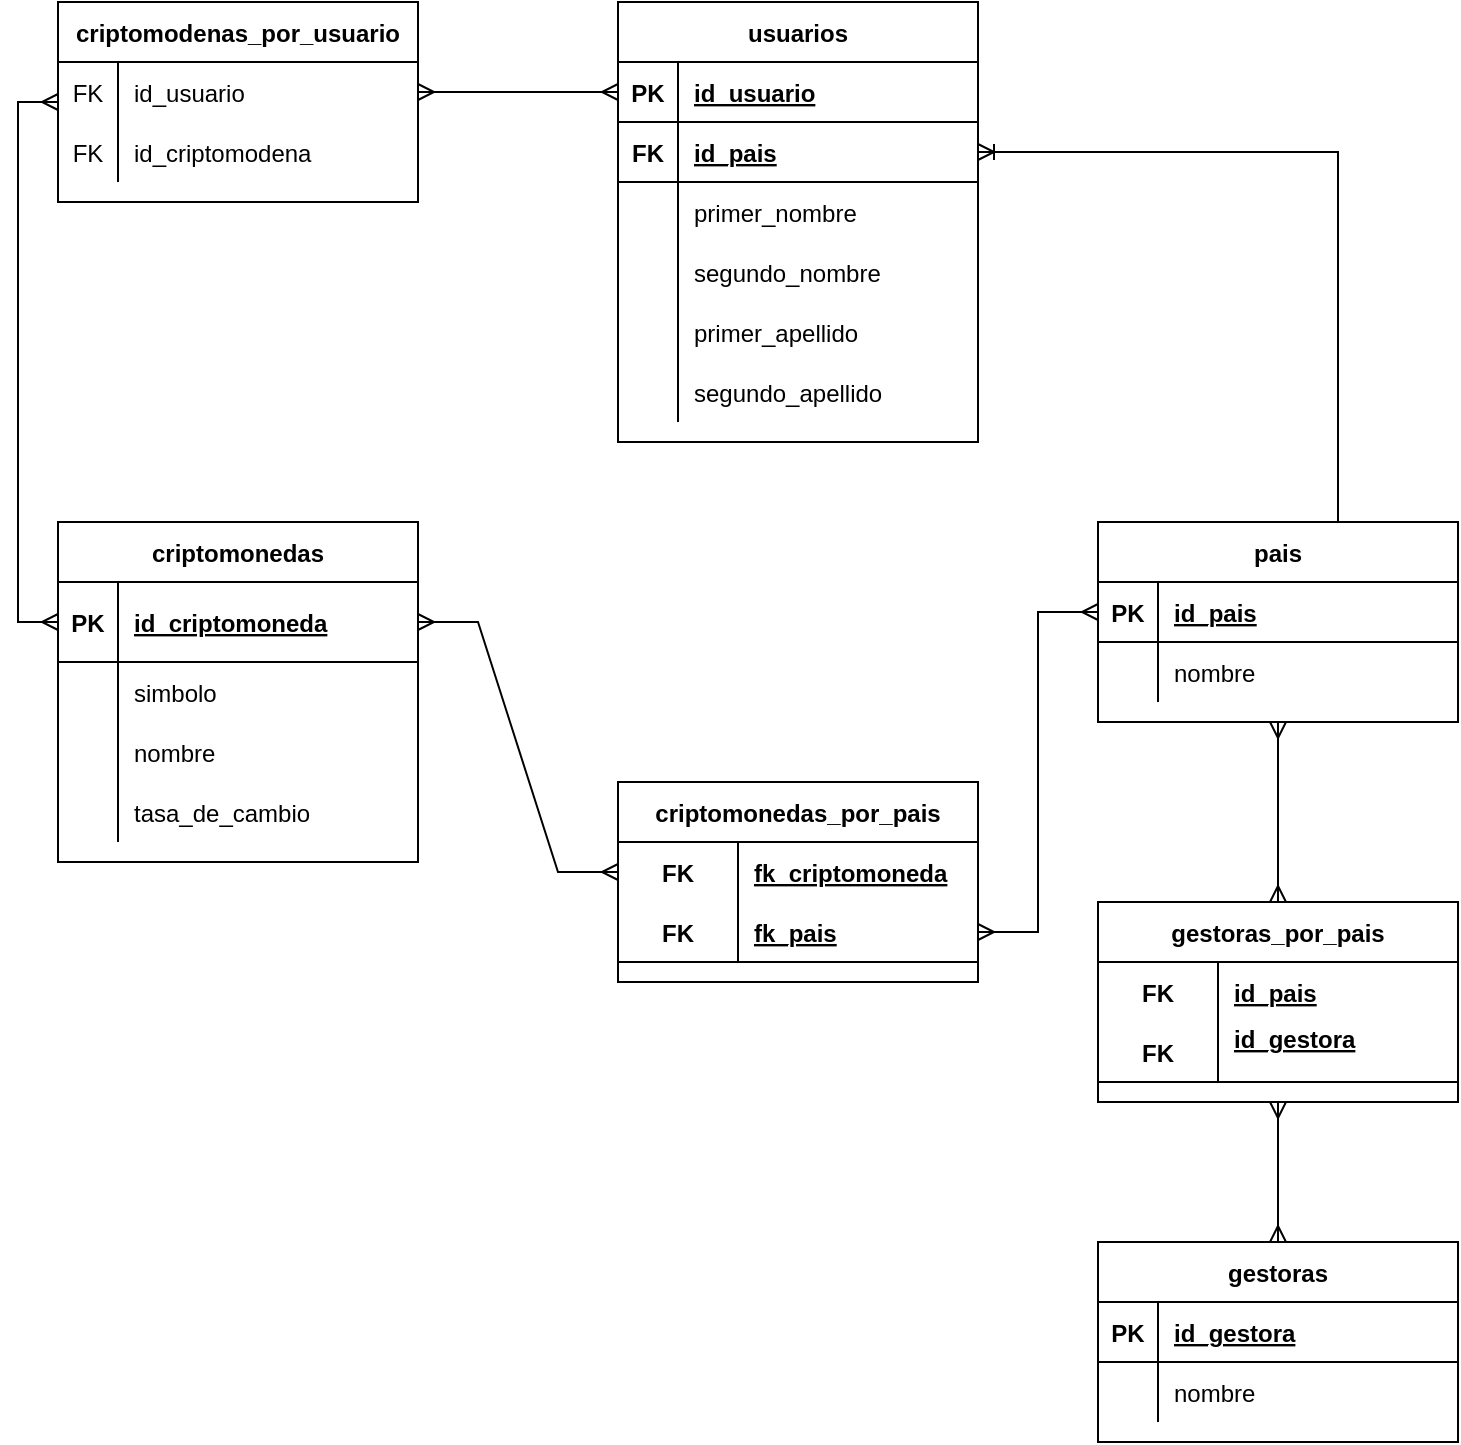 <mxfile version="18.0.7" type="github">
  <diagram id="FrEEflgugw2KHo96Q2rk" name="modelo_ER">
    <mxGraphModel dx="1422" dy="1963" grid="1" gridSize="10" guides="1" tooltips="1" connect="1" arrows="1" fold="1" page="1" pageScale="1" pageWidth="827" pageHeight="1169" math="0" shadow="0">
      <root>
        <mxCell id="0" />
        <mxCell id="1" parent="0" />
        <mxCell id="kMowFgsD80eQF-eSfiXG-1" value="usuarios" style="shape=table;startSize=30;container=1;collapsible=1;childLayout=tableLayout;fixedRows=1;rowLines=0;fontStyle=1;align=center;resizeLast=1;" vertex="1" parent="1">
          <mxGeometry x="340" y="-780" width="180" height="220" as="geometry" />
        </mxCell>
        <mxCell id="kMowFgsD80eQF-eSfiXG-2" value="" style="shape=tableRow;horizontal=0;startSize=0;swimlaneHead=0;swimlaneBody=0;fillColor=none;collapsible=0;dropTarget=0;points=[[0,0.5],[1,0.5]];portConstraint=eastwest;top=0;left=0;right=0;bottom=1;" vertex="1" parent="kMowFgsD80eQF-eSfiXG-1">
          <mxGeometry y="30" width="180" height="30" as="geometry" />
        </mxCell>
        <mxCell id="kMowFgsD80eQF-eSfiXG-3" value="PK" style="shape=partialRectangle;connectable=0;fillColor=none;top=0;left=0;bottom=0;right=0;fontStyle=1;overflow=hidden;" vertex="1" parent="kMowFgsD80eQF-eSfiXG-2">
          <mxGeometry width="30" height="30" as="geometry">
            <mxRectangle width="30" height="30" as="alternateBounds" />
          </mxGeometry>
        </mxCell>
        <mxCell id="kMowFgsD80eQF-eSfiXG-4" value="id_usuario" style="shape=partialRectangle;connectable=0;fillColor=none;top=0;left=0;bottom=0;right=0;align=left;spacingLeft=6;fontStyle=5;overflow=hidden;" vertex="1" parent="kMowFgsD80eQF-eSfiXG-2">
          <mxGeometry x="30" width="150" height="30" as="geometry">
            <mxRectangle width="150" height="30" as="alternateBounds" />
          </mxGeometry>
        </mxCell>
        <mxCell id="kMowFgsD80eQF-eSfiXG-14" style="shape=tableRow;horizontal=0;startSize=0;swimlaneHead=0;swimlaneBody=0;fillColor=none;collapsible=0;dropTarget=0;points=[[0,0.5],[1,0.5]];portConstraint=eastwest;top=0;left=0;right=0;bottom=1;" vertex="1" parent="kMowFgsD80eQF-eSfiXG-1">
          <mxGeometry y="60" width="180" height="30" as="geometry" />
        </mxCell>
        <mxCell id="kMowFgsD80eQF-eSfiXG-15" value="FK" style="shape=partialRectangle;connectable=0;fillColor=none;top=0;left=0;bottom=0;right=0;fontStyle=1;overflow=hidden;" vertex="1" parent="kMowFgsD80eQF-eSfiXG-14">
          <mxGeometry width="30" height="30" as="geometry">
            <mxRectangle width="30" height="30" as="alternateBounds" />
          </mxGeometry>
        </mxCell>
        <mxCell id="kMowFgsD80eQF-eSfiXG-16" value="id_pais" style="shape=partialRectangle;connectable=0;fillColor=none;top=0;left=0;bottom=0;right=0;align=left;spacingLeft=6;fontStyle=5;overflow=hidden;" vertex="1" parent="kMowFgsD80eQF-eSfiXG-14">
          <mxGeometry x="30" width="150" height="30" as="geometry">
            <mxRectangle width="150" height="30" as="alternateBounds" />
          </mxGeometry>
        </mxCell>
        <mxCell id="kMowFgsD80eQF-eSfiXG-5" value="" style="shape=tableRow;horizontal=0;startSize=0;swimlaneHead=0;swimlaneBody=0;fillColor=none;collapsible=0;dropTarget=0;points=[[0,0.5],[1,0.5]];portConstraint=eastwest;top=0;left=0;right=0;bottom=0;" vertex="1" parent="kMowFgsD80eQF-eSfiXG-1">
          <mxGeometry y="90" width="180" height="30" as="geometry" />
        </mxCell>
        <mxCell id="kMowFgsD80eQF-eSfiXG-6" value="" style="shape=partialRectangle;connectable=0;fillColor=none;top=0;left=0;bottom=0;right=0;editable=1;overflow=hidden;" vertex="1" parent="kMowFgsD80eQF-eSfiXG-5">
          <mxGeometry width="30" height="30" as="geometry">
            <mxRectangle width="30" height="30" as="alternateBounds" />
          </mxGeometry>
        </mxCell>
        <mxCell id="kMowFgsD80eQF-eSfiXG-7" value="primer_nombre" style="shape=partialRectangle;connectable=0;fillColor=none;top=0;left=0;bottom=0;right=0;align=left;spacingLeft=6;overflow=hidden;" vertex="1" parent="kMowFgsD80eQF-eSfiXG-5">
          <mxGeometry x="30" width="150" height="30" as="geometry">
            <mxRectangle width="150" height="30" as="alternateBounds" />
          </mxGeometry>
        </mxCell>
        <mxCell id="kMowFgsD80eQF-eSfiXG-8" value="" style="shape=tableRow;horizontal=0;startSize=0;swimlaneHead=0;swimlaneBody=0;fillColor=none;collapsible=0;dropTarget=0;points=[[0,0.5],[1,0.5]];portConstraint=eastwest;top=0;left=0;right=0;bottom=0;" vertex="1" parent="kMowFgsD80eQF-eSfiXG-1">
          <mxGeometry y="120" width="180" height="30" as="geometry" />
        </mxCell>
        <mxCell id="kMowFgsD80eQF-eSfiXG-9" value="" style="shape=partialRectangle;connectable=0;fillColor=none;top=0;left=0;bottom=0;right=0;editable=1;overflow=hidden;" vertex="1" parent="kMowFgsD80eQF-eSfiXG-8">
          <mxGeometry width="30" height="30" as="geometry">
            <mxRectangle width="30" height="30" as="alternateBounds" />
          </mxGeometry>
        </mxCell>
        <mxCell id="kMowFgsD80eQF-eSfiXG-10" value="segundo_nombre" style="shape=partialRectangle;connectable=0;fillColor=none;top=0;left=0;bottom=0;right=0;align=left;spacingLeft=6;overflow=hidden;" vertex="1" parent="kMowFgsD80eQF-eSfiXG-8">
          <mxGeometry x="30" width="150" height="30" as="geometry">
            <mxRectangle width="150" height="30" as="alternateBounds" />
          </mxGeometry>
        </mxCell>
        <mxCell id="kMowFgsD80eQF-eSfiXG-11" value="" style="shape=tableRow;horizontal=0;startSize=0;swimlaneHead=0;swimlaneBody=0;fillColor=none;collapsible=0;dropTarget=0;points=[[0,0.5],[1,0.5]];portConstraint=eastwest;top=0;left=0;right=0;bottom=0;" vertex="1" parent="kMowFgsD80eQF-eSfiXG-1">
          <mxGeometry y="150" width="180" height="30" as="geometry" />
        </mxCell>
        <mxCell id="kMowFgsD80eQF-eSfiXG-12" value="" style="shape=partialRectangle;connectable=0;fillColor=none;top=0;left=0;bottom=0;right=0;editable=1;overflow=hidden;" vertex="1" parent="kMowFgsD80eQF-eSfiXG-11">
          <mxGeometry width="30" height="30" as="geometry">
            <mxRectangle width="30" height="30" as="alternateBounds" />
          </mxGeometry>
        </mxCell>
        <mxCell id="kMowFgsD80eQF-eSfiXG-13" value="primer_apellido" style="shape=partialRectangle;connectable=0;fillColor=none;top=0;left=0;bottom=0;right=0;align=left;spacingLeft=6;overflow=hidden;" vertex="1" parent="kMowFgsD80eQF-eSfiXG-11">
          <mxGeometry x="30" width="150" height="30" as="geometry">
            <mxRectangle width="150" height="30" as="alternateBounds" />
          </mxGeometry>
        </mxCell>
        <mxCell id="kMowFgsD80eQF-eSfiXG-17" style="shape=tableRow;horizontal=0;startSize=0;swimlaneHead=0;swimlaneBody=0;fillColor=none;collapsible=0;dropTarget=0;points=[[0,0.5],[1,0.5]];portConstraint=eastwest;top=0;left=0;right=0;bottom=0;" vertex="1" parent="kMowFgsD80eQF-eSfiXG-1">
          <mxGeometry y="180" width="180" height="30" as="geometry" />
        </mxCell>
        <mxCell id="kMowFgsD80eQF-eSfiXG-18" style="shape=partialRectangle;connectable=0;fillColor=none;top=0;left=0;bottom=0;right=0;editable=1;overflow=hidden;" vertex="1" parent="kMowFgsD80eQF-eSfiXG-17">
          <mxGeometry width="30" height="30" as="geometry">
            <mxRectangle width="30" height="30" as="alternateBounds" />
          </mxGeometry>
        </mxCell>
        <mxCell id="kMowFgsD80eQF-eSfiXG-19" value="segundo_apellido" style="shape=partialRectangle;connectable=0;fillColor=none;top=0;left=0;bottom=0;right=0;align=left;spacingLeft=6;overflow=hidden;" vertex="1" parent="kMowFgsD80eQF-eSfiXG-17">
          <mxGeometry x="30" width="150" height="30" as="geometry">
            <mxRectangle width="150" height="30" as="alternateBounds" />
          </mxGeometry>
        </mxCell>
        <mxCell id="kMowFgsD80eQF-eSfiXG-20" value="criptomonedas" style="shape=table;startSize=30;container=1;collapsible=1;childLayout=tableLayout;fixedRows=1;rowLines=0;fontStyle=1;align=center;resizeLast=1;" vertex="1" parent="1">
          <mxGeometry x="60" y="-520" width="180" height="170" as="geometry" />
        </mxCell>
        <mxCell id="kMowFgsD80eQF-eSfiXG-21" value="" style="shape=tableRow;horizontal=0;startSize=0;swimlaneHead=0;swimlaneBody=0;fillColor=none;collapsible=0;dropTarget=0;points=[[0,0.5],[1,0.5]];portConstraint=eastwest;top=0;left=0;right=0;bottom=1;" vertex="1" parent="kMowFgsD80eQF-eSfiXG-20">
          <mxGeometry y="30" width="180" height="40" as="geometry" />
        </mxCell>
        <mxCell id="kMowFgsD80eQF-eSfiXG-22" value="PK" style="shape=partialRectangle;connectable=0;fillColor=none;top=0;left=0;bottom=0;right=0;fontStyle=1;overflow=hidden;" vertex="1" parent="kMowFgsD80eQF-eSfiXG-21">
          <mxGeometry width="30" height="40" as="geometry">
            <mxRectangle width="30" height="40" as="alternateBounds" />
          </mxGeometry>
        </mxCell>
        <mxCell id="kMowFgsD80eQF-eSfiXG-23" value="id_criptomoneda" style="shape=partialRectangle;connectable=0;fillColor=none;top=0;left=0;bottom=0;right=0;align=left;spacingLeft=6;fontStyle=5;overflow=hidden;" vertex="1" parent="kMowFgsD80eQF-eSfiXG-21">
          <mxGeometry x="30" width="150" height="40" as="geometry">
            <mxRectangle width="150" height="40" as="alternateBounds" />
          </mxGeometry>
        </mxCell>
        <mxCell id="kMowFgsD80eQF-eSfiXG-24" value="" style="shape=tableRow;horizontal=0;startSize=0;swimlaneHead=0;swimlaneBody=0;fillColor=none;collapsible=0;dropTarget=0;points=[[0,0.5],[1,0.5]];portConstraint=eastwest;top=0;left=0;right=0;bottom=0;" vertex="1" parent="kMowFgsD80eQF-eSfiXG-20">
          <mxGeometry y="70" width="180" height="30" as="geometry" />
        </mxCell>
        <mxCell id="kMowFgsD80eQF-eSfiXG-25" value="" style="shape=partialRectangle;connectable=0;fillColor=none;top=0;left=0;bottom=0;right=0;editable=1;overflow=hidden;" vertex="1" parent="kMowFgsD80eQF-eSfiXG-24">
          <mxGeometry width="30" height="30" as="geometry">
            <mxRectangle width="30" height="30" as="alternateBounds" />
          </mxGeometry>
        </mxCell>
        <mxCell id="kMowFgsD80eQF-eSfiXG-26" value="simbolo" style="shape=partialRectangle;connectable=0;fillColor=none;top=0;left=0;bottom=0;right=0;align=left;spacingLeft=6;overflow=hidden;" vertex="1" parent="kMowFgsD80eQF-eSfiXG-24">
          <mxGeometry x="30" width="150" height="30" as="geometry">
            <mxRectangle width="150" height="30" as="alternateBounds" />
          </mxGeometry>
        </mxCell>
        <mxCell id="kMowFgsD80eQF-eSfiXG-27" value="" style="shape=tableRow;horizontal=0;startSize=0;swimlaneHead=0;swimlaneBody=0;fillColor=none;collapsible=0;dropTarget=0;points=[[0,0.5],[1,0.5]];portConstraint=eastwest;top=0;left=0;right=0;bottom=0;" vertex="1" parent="kMowFgsD80eQF-eSfiXG-20">
          <mxGeometry y="100" width="180" height="30" as="geometry" />
        </mxCell>
        <mxCell id="kMowFgsD80eQF-eSfiXG-28" value="" style="shape=partialRectangle;connectable=0;fillColor=none;top=0;left=0;bottom=0;right=0;editable=1;overflow=hidden;" vertex="1" parent="kMowFgsD80eQF-eSfiXG-27">
          <mxGeometry width="30" height="30" as="geometry">
            <mxRectangle width="30" height="30" as="alternateBounds" />
          </mxGeometry>
        </mxCell>
        <mxCell id="kMowFgsD80eQF-eSfiXG-29" value="nombre" style="shape=partialRectangle;connectable=0;fillColor=none;top=0;left=0;bottom=0;right=0;align=left;spacingLeft=6;overflow=hidden;" vertex="1" parent="kMowFgsD80eQF-eSfiXG-27">
          <mxGeometry x="30" width="150" height="30" as="geometry">
            <mxRectangle width="150" height="30" as="alternateBounds" />
          </mxGeometry>
        </mxCell>
        <mxCell id="kMowFgsD80eQF-eSfiXG-30" value="" style="shape=tableRow;horizontal=0;startSize=0;swimlaneHead=0;swimlaneBody=0;fillColor=none;collapsible=0;dropTarget=0;points=[[0,0.5],[1,0.5]];portConstraint=eastwest;top=0;left=0;right=0;bottom=0;" vertex="1" parent="kMowFgsD80eQF-eSfiXG-20">
          <mxGeometry y="130" width="180" height="30" as="geometry" />
        </mxCell>
        <mxCell id="kMowFgsD80eQF-eSfiXG-31" value="" style="shape=partialRectangle;connectable=0;fillColor=none;top=0;left=0;bottom=0;right=0;editable=1;overflow=hidden;" vertex="1" parent="kMowFgsD80eQF-eSfiXG-30">
          <mxGeometry width="30" height="30" as="geometry">
            <mxRectangle width="30" height="30" as="alternateBounds" />
          </mxGeometry>
        </mxCell>
        <mxCell id="kMowFgsD80eQF-eSfiXG-32" value="tasa_de_cambio" style="shape=partialRectangle;connectable=0;fillColor=none;top=0;left=0;bottom=0;right=0;align=left;spacingLeft=6;overflow=hidden;" vertex="1" parent="kMowFgsD80eQF-eSfiXG-30">
          <mxGeometry x="30" width="150" height="30" as="geometry">
            <mxRectangle width="150" height="30" as="alternateBounds" />
          </mxGeometry>
        </mxCell>
        <mxCell id="kMowFgsD80eQF-eSfiXG-33" value="pais" style="shape=table;startSize=30;container=1;collapsible=1;childLayout=tableLayout;fixedRows=1;rowLines=0;fontStyle=1;align=center;resizeLast=1;" vertex="1" parent="1">
          <mxGeometry x="580" y="-520" width="180" height="100" as="geometry" />
        </mxCell>
        <mxCell id="kMowFgsD80eQF-eSfiXG-34" value="" style="shape=tableRow;horizontal=0;startSize=0;swimlaneHead=0;swimlaneBody=0;fillColor=none;collapsible=0;dropTarget=0;points=[[0,0.5],[1,0.5]];portConstraint=eastwest;top=0;left=0;right=0;bottom=1;" vertex="1" parent="kMowFgsD80eQF-eSfiXG-33">
          <mxGeometry y="30" width="180" height="30" as="geometry" />
        </mxCell>
        <mxCell id="kMowFgsD80eQF-eSfiXG-35" value="PK" style="shape=partialRectangle;connectable=0;fillColor=none;top=0;left=0;bottom=0;right=0;fontStyle=1;overflow=hidden;" vertex="1" parent="kMowFgsD80eQF-eSfiXG-34">
          <mxGeometry width="30" height="30" as="geometry">
            <mxRectangle width="30" height="30" as="alternateBounds" />
          </mxGeometry>
        </mxCell>
        <mxCell id="kMowFgsD80eQF-eSfiXG-36" value="id_pais" style="shape=partialRectangle;connectable=0;fillColor=none;top=0;left=0;bottom=0;right=0;align=left;spacingLeft=6;fontStyle=5;overflow=hidden;" vertex="1" parent="kMowFgsD80eQF-eSfiXG-34">
          <mxGeometry x="30" width="150" height="30" as="geometry">
            <mxRectangle width="150" height="30" as="alternateBounds" />
          </mxGeometry>
        </mxCell>
        <mxCell id="kMowFgsD80eQF-eSfiXG-37" value="" style="shape=tableRow;horizontal=0;startSize=0;swimlaneHead=0;swimlaneBody=0;fillColor=none;collapsible=0;dropTarget=0;points=[[0,0.5],[1,0.5]];portConstraint=eastwest;top=0;left=0;right=0;bottom=0;" vertex="1" parent="kMowFgsD80eQF-eSfiXG-33">
          <mxGeometry y="60" width="180" height="30" as="geometry" />
        </mxCell>
        <mxCell id="kMowFgsD80eQF-eSfiXG-38" value="" style="shape=partialRectangle;connectable=0;fillColor=none;top=0;left=0;bottom=0;right=0;editable=1;overflow=hidden;" vertex="1" parent="kMowFgsD80eQF-eSfiXG-37">
          <mxGeometry width="30" height="30" as="geometry">
            <mxRectangle width="30" height="30" as="alternateBounds" />
          </mxGeometry>
        </mxCell>
        <mxCell id="kMowFgsD80eQF-eSfiXG-39" value="nombre" style="shape=partialRectangle;connectable=0;fillColor=none;top=0;left=0;bottom=0;right=0;align=left;spacingLeft=6;overflow=hidden;" vertex="1" parent="kMowFgsD80eQF-eSfiXG-37">
          <mxGeometry x="30" width="150" height="30" as="geometry">
            <mxRectangle width="150" height="30" as="alternateBounds" />
          </mxGeometry>
        </mxCell>
        <mxCell id="kMowFgsD80eQF-eSfiXG-46" value="criptomonedas_por_pais" style="shape=table;startSize=30;container=1;collapsible=1;childLayout=tableLayout;fixedRows=1;rowLines=0;fontStyle=1;align=center;resizeLast=1;" vertex="1" parent="1">
          <mxGeometry x="340" y="-390" width="180" height="100" as="geometry" />
        </mxCell>
        <mxCell id="kMowFgsD80eQF-eSfiXG-47" value="" style="shape=tableRow;horizontal=0;startSize=0;swimlaneHead=0;swimlaneBody=0;fillColor=none;collapsible=0;dropTarget=0;points=[[0,0.5],[1,0.5]];portConstraint=eastwest;top=0;left=0;right=0;bottom=0;" vertex="1" parent="kMowFgsD80eQF-eSfiXG-46">
          <mxGeometry y="30" width="180" height="30" as="geometry" />
        </mxCell>
        <mxCell id="kMowFgsD80eQF-eSfiXG-48" value="FK" style="shape=partialRectangle;connectable=0;fillColor=none;top=0;left=0;bottom=0;right=0;fontStyle=1;overflow=hidden;" vertex="1" parent="kMowFgsD80eQF-eSfiXG-47">
          <mxGeometry width="60" height="30" as="geometry">
            <mxRectangle width="60" height="30" as="alternateBounds" />
          </mxGeometry>
        </mxCell>
        <mxCell id="kMowFgsD80eQF-eSfiXG-49" value="fk_criptomoneda" style="shape=partialRectangle;connectable=0;fillColor=none;top=0;left=0;bottom=0;right=0;align=left;spacingLeft=6;fontStyle=5;overflow=hidden;" vertex="1" parent="kMowFgsD80eQF-eSfiXG-47">
          <mxGeometry x="60" width="120" height="30" as="geometry">
            <mxRectangle width="120" height="30" as="alternateBounds" />
          </mxGeometry>
        </mxCell>
        <mxCell id="kMowFgsD80eQF-eSfiXG-50" value="" style="shape=tableRow;horizontal=0;startSize=0;swimlaneHead=0;swimlaneBody=0;fillColor=none;collapsible=0;dropTarget=0;points=[[0,0.5],[1,0.5]];portConstraint=eastwest;top=0;left=0;right=0;bottom=1;" vertex="1" parent="kMowFgsD80eQF-eSfiXG-46">
          <mxGeometry y="60" width="180" height="30" as="geometry" />
        </mxCell>
        <mxCell id="kMowFgsD80eQF-eSfiXG-51" value="FK" style="shape=partialRectangle;connectable=0;fillColor=none;top=0;left=0;bottom=0;right=0;fontStyle=1;overflow=hidden;" vertex="1" parent="kMowFgsD80eQF-eSfiXG-50">
          <mxGeometry width="60" height="30" as="geometry">
            <mxRectangle width="60" height="30" as="alternateBounds" />
          </mxGeometry>
        </mxCell>
        <mxCell id="kMowFgsD80eQF-eSfiXG-52" value="fk_pais" style="shape=partialRectangle;connectable=0;fillColor=none;top=0;left=0;bottom=0;right=0;align=left;spacingLeft=6;fontStyle=5;overflow=hidden;" vertex="1" parent="kMowFgsD80eQF-eSfiXG-50">
          <mxGeometry x="60" width="120" height="30" as="geometry">
            <mxRectangle width="120" height="30" as="alternateBounds" />
          </mxGeometry>
        </mxCell>
        <mxCell id="kMowFgsD80eQF-eSfiXG-59" value="" style="edgeStyle=entityRelationEdgeStyle;fontSize=12;html=1;endArrow=ERmany;startArrow=ERmany;rounded=0;entryX=1;entryY=0.5;entryDx=0;entryDy=0;exitX=0;exitY=0.5;exitDx=0;exitDy=0;" edge="1" parent="1" source="kMowFgsD80eQF-eSfiXG-47" target="kMowFgsD80eQF-eSfiXG-21">
          <mxGeometry width="100" height="100" relative="1" as="geometry">
            <mxPoint x="360" y="-340" as="sourcePoint" />
            <mxPoint x="460" y="-440" as="targetPoint" />
          </mxGeometry>
        </mxCell>
        <mxCell id="kMowFgsD80eQF-eSfiXG-60" value="" style="edgeStyle=entityRelationEdgeStyle;fontSize=12;html=1;endArrow=ERmany;startArrow=ERmany;rounded=0;entryX=0;entryY=0.5;entryDx=0;entryDy=0;exitX=1;exitY=0.5;exitDx=0;exitDy=0;" edge="1" parent="1" source="kMowFgsD80eQF-eSfiXG-50" target="kMowFgsD80eQF-eSfiXG-34">
          <mxGeometry width="100" height="100" relative="1" as="geometry">
            <mxPoint x="540" y="-350" as="sourcePoint" />
            <mxPoint x="640" y="-450" as="targetPoint" />
          </mxGeometry>
        </mxCell>
        <mxCell id="kMowFgsD80eQF-eSfiXG-61" value="" style="edgeStyle=entityRelationEdgeStyle;fontSize=12;html=1;endArrow=ERoneToMany;rounded=0;entryX=1;entryY=0.5;entryDx=0;entryDy=0;" edge="1" parent="1" target="kMowFgsD80eQF-eSfiXG-14">
          <mxGeometry width="100" height="100" relative="1" as="geometry">
            <mxPoint x="670" y="-520" as="sourcePoint" />
            <mxPoint x="600" y="-700" as="targetPoint" />
          </mxGeometry>
        </mxCell>
        <mxCell id="kMowFgsD80eQF-eSfiXG-62" value="criptomodenas_por_usuario" style="shape=table;startSize=30;container=1;collapsible=1;childLayout=tableLayout;fixedRows=1;rowLines=0;fontStyle=1;align=center;resizeLast=1;" vertex="1" parent="1">
          <mxGeometry x="60" y="-780" width="180" height="100" as="geometry" />
        </mxCell>
        <mxCell id="kMowFgsD80eQF-eSfiXG-66" value="" style="shape=tableRow;horizontal=0;startSize=0;swimlaneHead=0;swimlaneBody=0;fillColor=none;collapsible=0;dropTarget=0;points=[[0,0.5],[1,0.5]];portConstraint=eastwest;top=0;left=0;right=0;bottom=0;" vertex="1" parent="kMowFgsD80eQF-eSfiXG-62">
          <mxGeometry y="30" width="180" height="30" as="geometry" />
        </mxCell>
        <mxCell id="kMowFgsD80eQF-eSfiXG-67" value="FK" style="shape=partialRectangle;connectable=0;fillColor=none;top=0;left=0;bottom=0;right=0;editable=1;overflow=hidden;" vertex="1" parent="kMowFgsD80eQF-eSfiXG-66">
          <mxGeometry width="30" height="30" as="geometry">
            <mxRectangle width="30" height="30" as="alternateBounds" />
          </mxGeometry>
        </mxCell>
        <mxCell id="kMowFgsD80eQF-eSfiXG-68" value="id_usuario" style="shape=partialRectangle;connectable=0;fillColor=none;top=0;left=0;bottom=0;right=0;align=left;spacingLeft=6;overflow=hidden;" vertex="1" parent="kMowFgsD80eQF-eSfiXG-66">
          <mxGeometry x="30" width="150" height="30" as="geometry">
            <mxRectangle width="150" height="30" as="alternateBounds" />
          </mxGeometry>
        </mxCell>
        <mxCell id="kMowFgsD80eQF-eSfiXG-69" value="" style="shape=tableRow;horizontal=0;startSize=0;swimlaneHead=0;swimlaneBody=0;fillColor=none;collapsible=0;dropTarget=0;points=[[0,0.5],[1,0.5]];portConstraint=eastwest;top=0;left=0;right=0;bottom=0;" vertex="1" parent="kMowFgsD80eQF-eSfiXG-62">
          <mxGeometry y="60" width="180" height="30" as="geometry" />
        </mxCell>
        <mxCell id="kMowFgsD80eQF-eSfiXG-70" value="FK" style="shape=partialRectangle;connectable=0;fillColor=none;top=0;left=0;bottom=0;right=0;editable=1;overflow=hidden;" vertex="1" parent="kMowFgsD80eQF-eSfiXG-69">
          <mxGeometry width="30" height="30" as="geometry">
            <mxRectangle width="30" height="30" as="alternateBounds" />
          </mxGeometry>
        </mxCell>
        <mxCell id="kMowFgsD80eQF-eSfiXG-71" value="id_criptomodena" style="shape=partialRectangle;connectable=0;fillColor=none;top=0;left=0;bottom=0;right=0;align=left;spacingLeft=6;overflow=hidden;" vertex="1" parent="kMowFgsD80eQF-eSfiXG-69">
          <mxGeometry x="30" width="150" height="30" as="geometry">
            <mxRectangle width="150" height="30" as="alternateBounds" />
          </mxGeometry>
        </mxCell>
        <mxCell id="kMowFgsD80eQF-eSfiXG-75" value="" style="edgeStyle=entityRelationEdgeStyle;fontSize=12;html=1;endArrow=ERmany;startArrow=ERmany;rounded=0;entryX=0;entryY=0.5;entryDx=0;entryDy=0;exitX=1;exitY=0.5;exitDx=0;exitDy=0;" edge="1" parent="1" source="kMowFgsD80eQF-eSfiXG-66" target="kMowFgsD80eQF-eSfiXG-2">
          <mxGeometry width="100" height="100" relative="1" as="geometry">
            <mxPoint x="360" y="-340" as="sourcePoint" />
            <mxPoint x="460" y="-440" as="targetPoint" />
          </mxGeometry>
        </mxCell>
        <mxCell id="kMowFgsD80eQF-eSfiXG-79" style="shape=connector;rounded=0;orthogonalLoop=1;jettySize=auto;html=1;entryX=0;entryY=0.5;entryDx=0;entryDy=0;labelBackgroundColor=default;fontFamily=Helvetica;fontSize=12;fontColor=default;startArrow=ERmany;endArrow=ERmany;strokeColor=default;edgeStyle=orthogonalEdgeStyle;exitX=0;exitY=0.5;exitDx=0;exitDy=0;" edge="1" parent="1" source="kMowFgsD80eQF-eSfiXG-62" target="kMowFgsD80eQF-eSfiXG-21">
          <mxGeometry relative="1" as="geometry">
            <mxPoint x="30" y="-710" as="sourcePoint" />
          </mxGeometry>
        </mxCell>
        <mxCell id="kMowFgsD80eQF-eSfiXG-80" value="gestoras" style="shape=table;startSize=30;container=1;collapsible=1;childLayout=tableLayout;fixedRows=1;rowLines=0;fontStyle=1;align=center;resizeLast=1;fontFamily=Helvetica;fontSize=12;fontColor=default;" vertex="1" parent="1">
          <mxGeometry x="580" y="-160" width="180" height="100" as="geometry" />
        </mxCell>
        <mxCell id="kMowFgsD80eQF-eSfiXG-81" value="" style="shape=tableRow;horizontal=0;startSize=0;swimlaneHead=0;swimlaneBody=0;fillColor=none;collapsible=0;dropTarget=0;points=[[0,0.5],[1,0.5]];portConstraint=eastwest;top=0;left=0;right=0;bottom=1;fontFamily=Helvetica;fontSize=12;fontColor=default;" vertex="1" parent="kMowFgsD80eQF-eSfiXG-80">
          <mxGeometry y="30" width="180" height="30" as="geometry" />
        </mxCell>
        <mxCell id="kMowFgsD80eQF-eSfiXG-82" value="PK" style="shape=partialRectangle;connectable=0;fillColor=none;top=0;left=0;bottom=0;right=0;fontStyle=1;overflow=hidden;fontFamily=Helvetica;fontSize=12;fontColor=default;" vertex="1" parent="kMowFgsD80eQF-eSfiXG-81">
          <mxGeometry width="30" height="30" as="geometry">
            <mxRectangle width="30" height="30" as="alternateBounds" />
          </mxGeometry>
        </mxCell>
        <mxCell id="kMowFgsD80eQF-eSfiXG-83" value="id_gestora" style="shape=partialRectangle;connectable=0;fillColor=none;top=0;left=0;bottom=0;right=0;align=left;spacingLeft=6;fontStyle=5;overflow=hidden;fontFamily=Helvetica;fontSize=12;fontColor=default;" vertex="1" parent="kMowFgsD80eQF-eSfiXG-81">
          <mxGeometry x="30" width="150" height="30" as="geometry">
            <mxRectangle width="150" height="30" as="alternateBounds" />
          </mxGeometry>
        </mxCell>
        <mxCell id="kMowFgsD80eQF-eSfiXG-84" value="" style="shape=tableRow;horizontal=0;startSize=0;swimlaneHead=0;swimlaneBody=0;fillColor=none;collapsible=0;dropTarget=0;points=[[0,0.5],[1,0.5]];portConstraint=eastwest;top=0;left=0;right=0;bottom=0;fontFamily=Helvetica;fontSize=12;fontColor=default;" vertex="1" parent="kMowFgsD80eQF-eSfiXG-80">
          <mxGeometry y="60" width="180" height="30" as="geometry" />
        </mxCell>
        <mxCell id="kMowFgsD80eQF-eSfiXG-85" value="" style="shape=partialRectangle;connectable=0;fillColor=none;top=0;left=0;bottom=0;right=0;editable=1;overflow=hidden;fontFamily=Helvetica;fontSize=12;fontColor=default;" vertex="1" parent="kMowFgsD80eQF-eSfiXG-84">
          <mxGeometry width="30" height="30" as="geometry">
            <mxRectangle width="30" height="30" as="alternateBounds" />
          </mxGeometry>
        </mxCell>
        <mxCell id="kMowFgsD80eQF-eSfiXG-86" value="nombre" style="shape=partialRectangle;connectable=0;fillColor=none;top=0;left=0;bottom=0;right=0;align=left;spacingLeft=6;overflow=hidden;fontFamily=Helvetica;fontSize=12;fontColor=default;" vertex="1" parent="kMowFgsD80eQF-eSfiXG-84">
          <mxGeometry x="30" width="150" height="30" as="geometry">
            <mxRectangle width="150" height="30" as="alternateBounds" />
          </mxGeometry>
        </mxCell>
        <mxCell id="kMowFgsD80eQF-eSfiXG-93" value="gestoras_por_pais" style="shape=table;startSize=30;container=1;collapsible=1;childLayout=tableLayout;fixedRows=1;rowLines=0;fontStyle=1;align=center;resizeLast=1;fontFamily=Helvetica;fontSize=12;fontColor=default;" vertex="1" parent="1">
          <mxGeometry x="580" y="-330" width="180" height="100" as="geometry" />
        </mxCell>
        <mxCell id="kMowFgsD80eQF-eSfiXG-94" value="" style="shape=tableRow;horizontal=0;startSize=0;swimlaneHead=0;swimlaneBody=0;fillColor=none;collapsible=0;dropTarget=0;points=[[0,0.5],[1,0.5]];portConstraint=eastwest;top=0;left=0;right=0;bottom=0;fontFamily=Helvetica;fontSize=12;fontColor=default;" vertex="1" parent="kMowFgsD80eQF-eSfiXG-93">
          <mxGeometry y="30" width="180" height="30" as="geometry" />
        </mxCell>
        <mxCell id="kMowFgsD80eQF-eSfiXG-95" value="FK" style="shape=partialRectangle;connectable=0;fillColor=none;top=0;left=0;bottom=0;right=0;fontStyle=1;overflow=hidden;fontFamily=Helvetica;fontSize=12;fontColor=default;" vertex="1" parent="kMowFgsD80eQF-eSfiXG-94">
          <mxGeometry width="60" height="30" as="geometry">
            <mxRectangle width="60" height="30" as="alternateBounds" />
          </mxGeometry>
        </mxCell>
        <mxCell id="kMowFgsD80eQF-eSfiXG-96" value="id_pais" style="shape=partialRectangle;connectable=0;fillColor=none;top=0;left=0;bottom=0;right=0;align=left;spacingLeft=6;fontStyle=5;overflow=hidden;fontFamily=Helvetica;fontSize=12;fontColor=default;" vertex="1" parent="kMowFgsD80eQF-eSfiXG-94">
          <mxGeometry x="60" width="120" height="30" as="geometry">
            <mxRectangle width="120" height="30" as="alternateBounds" />
          </mxGeometry>
        </mxCell>
        <mxCell id="kMowFgsD80eQF-eSfiXG-97" value="" style="shape=tableRow;horizontal=0;startSize=0;swimlaneHead=0;swimlaneBody=0;fillColor=none;collapsible=0;dropTarget=0;points=[[0,0.5],[1,0.5]];portConstraint=eastwest;top=0;left=0;right=0;bottom=1;fontFamily=Helvetica;fontSize=12;fontColor=default;" vertex="1" parent="kMowFgsD80eQF-eSfiXG-93">
          <mxGeometry y="60" width="180" height="30" as="geometry" />
        </mxCell>
        <mxCell id="kMowFgsD80eQF-eSfiXG-98" value="FK" style="shape=partialRectangle;connectable=0;fillColor=none;top=0;left=0;bottom=0;right=0;fontStyle=1;overflow=hidden;fontFamily=Helvetica;fontSize=12;fontColor=default;" vertex="1" parent="kMowFgsD80eQF-eSfiXG-97">
          <mxGeometry width="60" height="30" as="geometry">
            <mxRectangle width="60" height="30" as="alternateBounds" />
          </mxGeometry>
        </mxCell>
        <mxCell id="kMowFgsD80eQF-eSfiXG-99" value="id_gestora&#xa;" style="shape=partialRectangle;connectable=0;fillColor=none;top=0;left=0;bottom=0;right=0;align=left;spacingLeft=6;fontStyle=5;overflow=hidden;fontFamily=Helvetica;fontSize=12;fontColor=default;" vertex="1" parent="kMowFgsD80eQF-eSfiXG-97">
          <mxGeometry x="60" width="120" height="30" as="geometry">
            <mxRectangle width="120" height="30" as="alternateBounds" />
          </mxGeometry>
        </mxCell>
        <mxCell id="kMowFgsD80eQF-eSfiXG-106" value="" style="fontSize=12;html=1;endArrow=ERmany;startArrow=ERmany;rounded=0;labelBackgroundColor=default;fontFamily=Helvetica;fontColor=default;strokeColor=default;shape=connector;entryX=0.5;entryY=1;entryDx=0;entryDy=0;exitX=0.5;exitY=0;exitDx=0;exitDy=0;" edge="1" parent="1" source="kMowFgsD80eQF-eSfiXG-93" target="kMowFgsD80eQF-eSfiXG-33">
          <mxGeometry width="100" height="100" relative="1" as="geometry">
            <mxPoint x="570" y="-310" as="sourcePoint" />
            <mxPoint x="670" y="-410" as="targetPoint" />
          </mxGeometry>
        </mxCell>
        <mxCell id="kMowFgsD80eQF-eSfiXG-107" value="" style="fontSize=12;html=1;endArrow=ERmany;startArrow=ERmany;rounded=0;labelBackgroundColor=default;fontFamily=Helvetica;fontColor=default;strokeColor=default;shape=connector;entryX=0.5;entryY=1;entryDx=0;entryDy=0;exitX=0.5;exitY=0;exitDx=0;exitDy=0;" edge="1" parent="1" source="kMowFgsD80eQF-eSfiXG-80" target="kMowFgsD80eQF-eSfiXG-93">
          <mxGeometry width="100" height="100" relative="1" as="geometry">
            <mxPoint x="670" y="-160" as="sourcePoint" />
            <mxPoint x="669.5" y="-220" as="targetPoint" />
          </mxGeometry>
        </mxCell>
      </root>
    </mxGraphModel>
  </diagram>
</mxfile>
